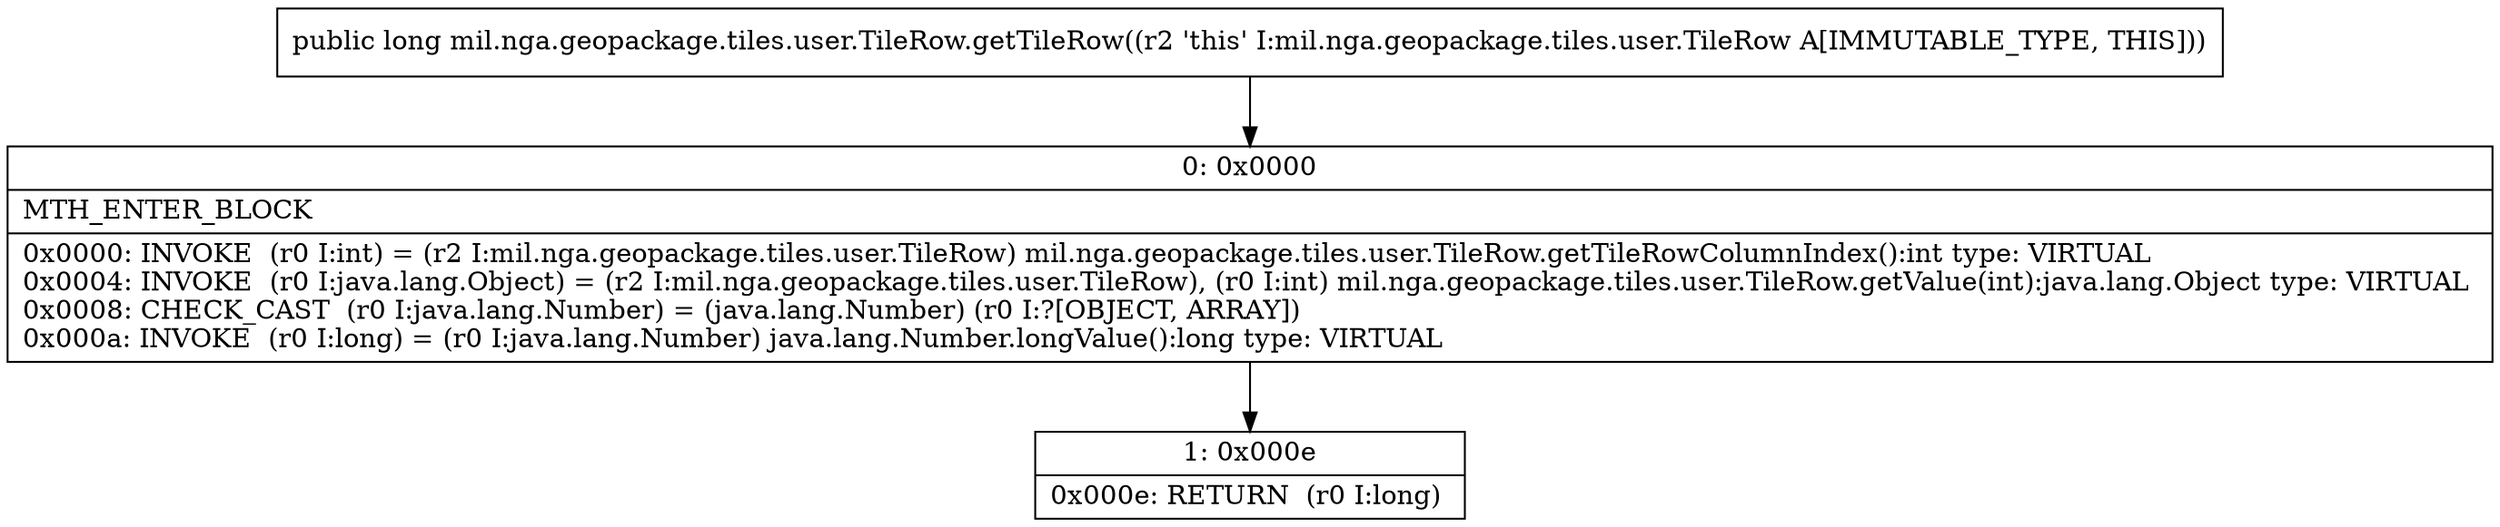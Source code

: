 digraph "CFG formil.nga.geopackage.tiles.user.TileRow.getTileRow()J" {
Node_0 [shape=record,label="{0\:\ 0x0000|MTH_ENTER_BLOCK\l|0x0000: INVOKE  (r0 I:int) = (r2 I:mil.nga.geopackage.tiles.user.TileRow) mil.nga.geopackage.tiles.user.TileRow.getTileRowColumnIndex():int type: VIRTUAL \l0x0004: INVOKE  (r0 I:java.lang.Object) = (r2 I:mil.nga.geopackage.tiles.user.TileRow), (r0 I:int) mil.nga.geopackage.tiles.user.TileRow.getValue(int):java.lang.Object type: VIRTUAL \l0x0008: CHECK_CAST  (r0 I:java.lang.Number) = (java.lang.Number) (r0 I:?[OBJECT, ARRAY]) \l0x000a: INVOKE  (r0 I:long) = (r0 I:java.lang.Number) java.lang.Number.longValue():long type: VIRTUAL \l}"];
Node_1 [shape=record,label="{1\:\ 0x000e|0x000e: RETURN  (r0 I:long) \l}"];
MethodNode[shape=record,label="{public long mil.nga.geopackage.tiles.user.TileRow.getTileRow((r2 'this' I:mil.nga.geopackage.tiles.user.TileRow A[IMMUTABLE_TYPE, THIS])) }"];
MethodNode -> Node_0;
Node_0 -> Node_1;
}

